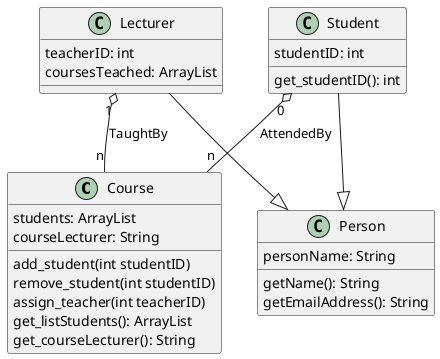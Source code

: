 @startuml

class Course{
    students: ArrayList
    courseLecturer: String

    add_student(int studentID)
    remove_student(int studentID)
    assign_teacher(int teacherID)
    get_listStudents(): ArrayList
    get_courseLecturer(): String
}

class Lecturer{
    teacherID: int
    coursesTeached: ArrayList
}


class Student{
    studentID: int 
    get_studentID(): int 
}

class Person{
    personName: String
    getName(): String 
    getEmailAddress(): String 
}

Lecturer "1" o-- "n" Course : TaughtBy
Student "0" o-- "n"  Course : AttendedBy
Lecturer --|> Person
Student --|> Person 


@enduml